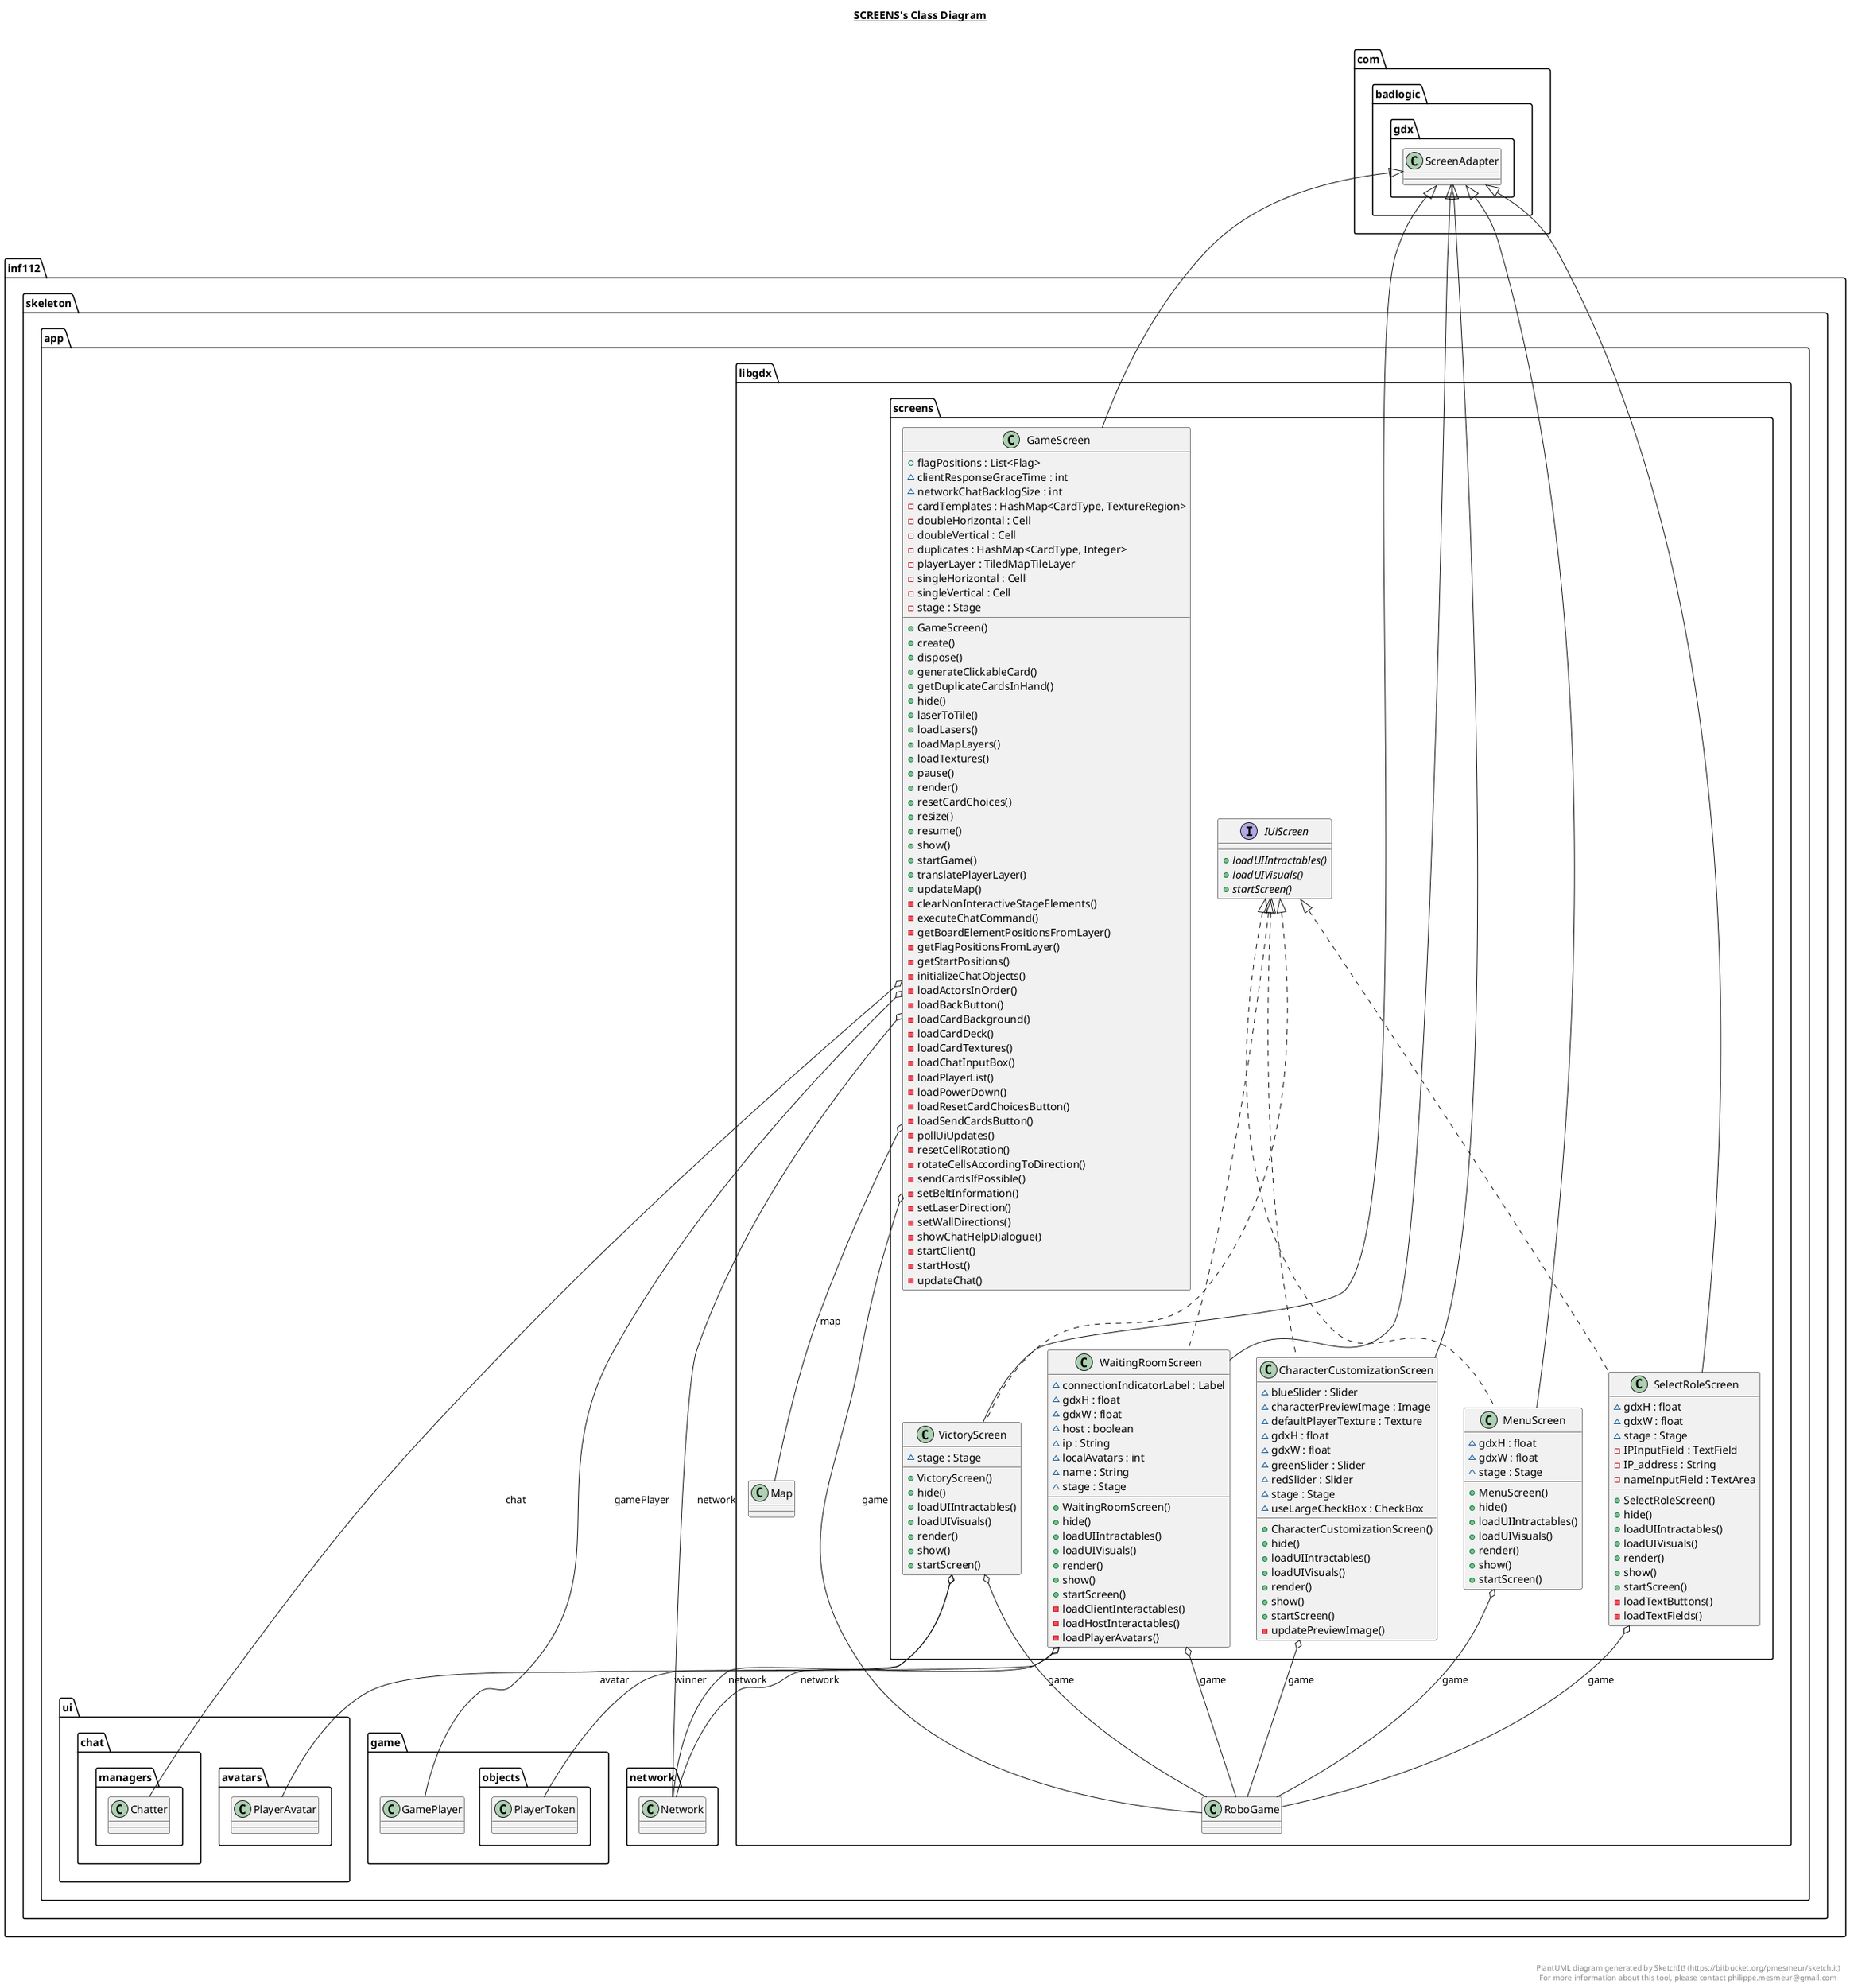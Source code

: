 @startuml

title __SCREENS's Class Diagram__\n

  namespace inf112.skeleton.app {
    namespace libgdx {
      namespace screens {
        class inf112.skeleton.app.libgdx.screens.CharacterCustomizationScreen {
            ~ blueSlider : Slider
            ~ characterPreviewImage : Image
            ~ defaultPlayerTexture : Texture
            ~ gdxH : float
            ~ gdxW : float
            ~ greenSlider : Slider
            ~ redSlider : Slider
            ~ stage : Stage
            ~ useLargeCheckBox : CheckBox
            + CharacterCustomizationScreen()
            + hide()
            + loadUIIntractables()
            + loadUIVisuals()
            + render()
            + show()
            + startScreen()
            - updatePreviewImage()
        }
      }
    }
  }
  

  namespace inf112.skeleton.app {
    namespace libgdx {
      namespace screens {
        class inf112.skeleton.app.libgdx.screens.GameScreen {
            + flagPositions : List<Flag>
            ~ clientResponseGraceTime : int
            ~ networkChatBacklogSize : int
            - cardTemplates : HashMap<CardType, TextureRegion>
            - doubleHorizontal : Cell
            - doubleVertical : Cell
            - duplicates : HashMap<CardType, Integer>
            - playerLayer : TiledMapTileLayer
            - singleHorizontal : Cell
            - singleVertical : Cell
            - stage : Stage
            + GameScreen()
            + create()
            + dispose()
            + generateClickableCard()
            + getDuplicateCardsInHand()
            + hide()
            + laserToTile()
            + loadLasers()
            + loadMapLayers()
            + loadTextures()
            + pause()
            + render()
            + resetCardChoices()
            + resize()
            + resume()
            + show()
            + startGame()
            + translatePlayerLayer()
            + updateMap()
            - clearNonInteractiveStageElements()
            - executeChatCommand()
            - getBoardElementPositionsFromLayer()
            - getFlagPositionsFromLayer()
            - getStartPositions()
            - initializeChatObjects()
            - loadActorsInOrder()
            - loadBackButton()
            - loadCardBackground()
            - loadCardDeck()
            - loadCardTextures()
            - loadChatInputBox()
            - loadPlayerList()
            - loadPowerDown()
            - loadResetCardChoicesButton()
            - loadSendCardsButton()
            - pollUiUpdates()
            - resetCellRotation()
            - rotateCellsAccordingToDirection()
            - sendCardsIfPossible()
            - setBeltInformation()
            - setLaserDirection()
            - setWallDirections()
            - showChatHelpDialogue()
            - startClient()
            - startHost()
            - updateChat()
        }
      }
    }
  }
  

  namespace inf112.skeleton.app {
    namespace libgdx {
      namespace screens {
        interface inf112.skeleton.app.libgdx.screens.IUiScreen {
            {abstract} + loadUIIntractables()
            {abstract} + loadUIVisuals()
            {abstract} + startScreen()
        }
      }
    }
  }
  

  namespace inf112.skeleton.app {
    namespace libgdx {
      namespace screens {
        class inf112.skeleton.app.libgdx.screens.MenuScreen {
            ~ gdxH : float
            ~ gdxW : float
            ~ stage : Stage
            + MenuScreen()
            + hide()
            + loadUIIntractables()
            + loadUIVisuals()
            + render()
            + show()
            + startScreen()
        }
      }
    }
  }
  

  namespace inf112.skeleton.app {
    namespace libgdx {
      namespace screens {
        class inf112.skeleton.app.libgdx.screens.SelectRoleScreen {
            ~ gdxH : float
            ~ gdxW : float
            ~ stage : Stage
            - IPInputField : TextField
            - IP_address : String
            - nameInputField : TextArea
            + SelectRoleScreen()
            + hide()
            + loadUIIntractables()
            + loadUIVisuals()
            + render()
            + show()
            + startScreen()
            - loadTextButtons()
            - loadTextFields()
        }
      }
    }
  }
  

  namespace inf112.skeleton.app {
    namespace libgdx {
      namespace screens {
        class inf112.skeleton.app.libgdx.screens.VictoryScreen {
            ~ stage : Stage
            + VictoryScreen()
            + hide()
            + loadUIIntractables()
            + loadUIVisuals()
            + render()
            + show()
            + startScreen()
        }
      }
    }
  }
  

  namespace inf112.skeleton.app {
    namespace libgdx {
      namespace screens {
        class inf112.skeleton.app.libgdx.screens.WaitingRoomScreen {
            ~ connectionIndicatorLabel : Label
            ~ gdxH : float
            ~ gdxW : float
            ~ host : boolean
            ~ ip : String
            ~ localAvatars : int
            ~ name : String
            ~ stage : Stage
            + WaitingRoomScreen()
            + hide()
            + loadUIIntractables()
            + loadUIVisuals()
            + render()
            + show()
            + startScreen()
            - loadClientInteractables()
            - loadHostInteractables()
            - loadPlayerAvatars()
        }
      }
    }
  }
  

  inf112.skeleton.app.libgdx.screens.CharacterCustomizationScreen .up.|> inf112.skeleton.app.libgdx.screens.IUiScreen
  inf112.skeleton.app.libgdx.screens.CharacterCustomizationScreen -up-|> com.badlogic.gdx.ScreenAdapter
  inf112.skeleton.app.libgdx.screens.CharacterCustomizationScreen o-- inf112.skeleton.app.libgdx.RoboGame : game
  inf112.skeleton.app.libgdx.screens.GameScreen -up-|> com.badlogic.gdx.ScreenAdapter
  inf112.skeleton.app.libgdx.screens.GameScreen o-- inf112.skeleton.app.ui.chat.managers.Chatter : chat
  inf112.skeleton.app.libgdx.screens.GameScreen o-- inf112.skeleton.app.game.GamePlayer : gamePlayer
  inf112.skeleton.app.libgdx.screens.GameScreen o-- inf112.skeleton.app.libgdx.Map : map
  inf112.skeleton.app.libgdx.screens.GameScreen o-- inf112.skeleton.app.network.Network : network
  inf112.skeleton.app.libgdx.screens.GameScreen o-- inf112.skeleton.app.libgdx.RoboGame : game
  inf112.skeleton.app.libgdx.screens.MenuScreen .up.|> inf112.skeleton.app.libgdx.screens.IUiScreen
  inf112.skeleton.app.libgdx.screens.MenuScreen -up-|> com.badlogic.gdx.ScreenAdapter
  inf112.skeleton.app.libgdx.screens.MenuScreen o-- inf112.skeleton.app.libgdx.RoboGame : game
  inf112.skeleton.app.libgdx.screens.SelectRoleScreen .up.|> inf112.skeleton.app.libgdx.screens.IUiScreen
  inf112.skeleton.app.libgdx.screens.SelectRoleScreen -up-|> com.badlogic.gdx.ScreenAdapter
  inf112.skeleton.app.libgdx.screens.SelectRoleScreen o-- inf112.skeleton.app.libgdx.RoboGame : game
  inf112.skeleton.app.libgdx.screens.VictoryScreen .up.|> inf112.skeleton.app.libgdx.screens.IUiScreen
  inf112.skeleton.app.libgdx.screens.VictoryScreen -up-|> com.badlogic.gdx.ScreenAdapter
  inf112.skeleton.app.libgdx.screens.VictoryScreen o-- inf112.skeleton.app.network.Network : network
  inf112.skeleton.app.libgdx.screens.VictoryScreen o-- inf112.skeleton.app.game.objects.PlayerToken : winner
  inf112.skeleton.app.libgdx.screens.VictoryScreen o-- inf112.skeleton.app.libgdx.RoboGame : game
  inf112.skeleton.app.libgdx.screens.WaitingRoomScreen .up.|> inf112.skeleton.app.libgdx.screens.IUiScreen
  inf112.skeleton.app.libgdx.screens.WaitingRoomScreen -up-|> com.badlogic.gdx.ScreenAdapter
  inf112.skeleton.app.libgdx.screens.WaitingRoomScreen o-- inf112.skeleton.app.ui.avatars.PlayerAvatar : avatar
  inf112.skeleton.app.libgdx.screens.WaitingRoomScreen o-- inf112.skeleton.app.network.Network : network
  inf112.skeleton.app.libgdx.screens.WaitingRoomScreen o-- inf112.skeleton.app.libgdx.RoboGame : game


right footer


PlantUML diagram generated by SketchIt! (https://bitbucket.org/pmesmeur/sketch.it)
For more information about this tool, please contact philippe.mesmeur@gmail.com
endfooter

@enduml
